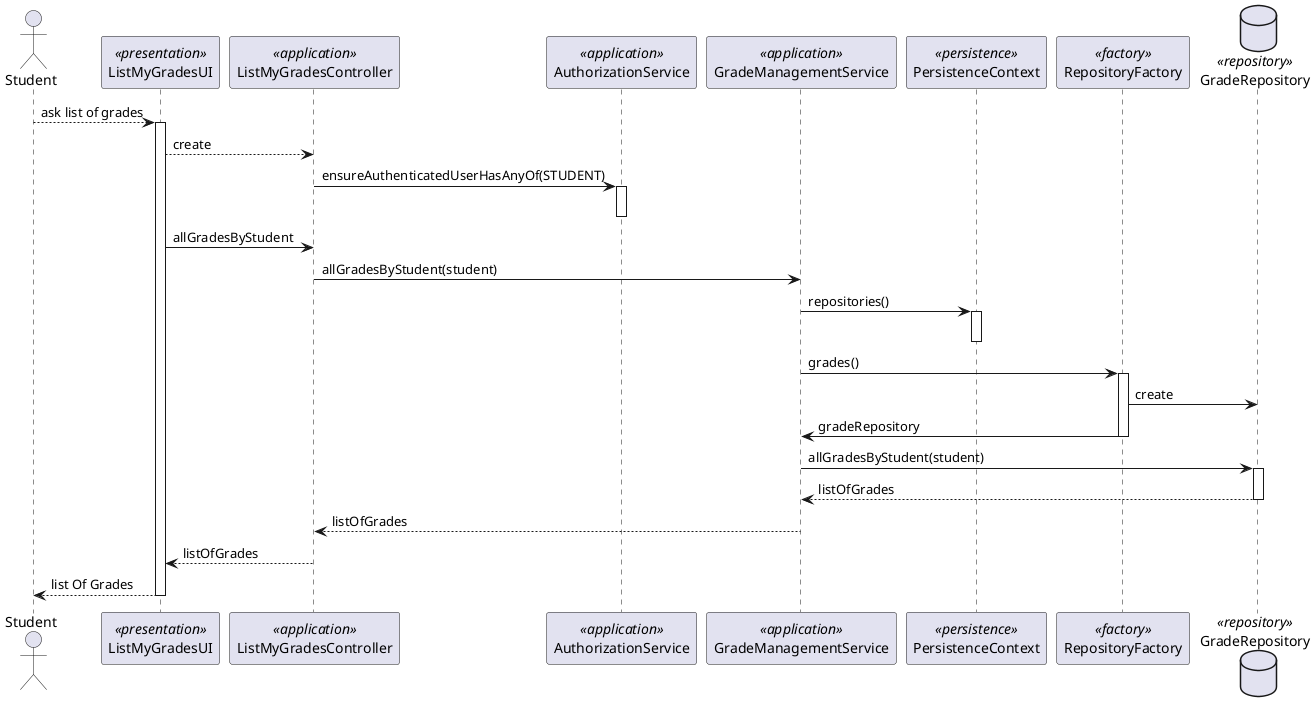@startuml use-case-realization.svg
 skinparam handwritten false
 skinparam packageStyle rect
 skinparam defaultFontName FG Virgil
 skinparam shadowing false

 actor Student as Actor
 participant ListMyGradesUI as UI <<presentation>>
 participant ListMyGradesController as Controller <<application>>
 participant AuthorizationService  as authz <<application>>
 participant GradeManagementService as gradeSvc <<application>>

 participant PersistenceContext as Persistence <<persistence>>
 participant RepositoryFactory as Factory <<factory>>
 database GradeRepository as GradeRepository <<repository>>


 Actor --> UI: ask list of grades
 activate UI
  UI --> Controller: create
Controller -> authz: ensureAuthenticatedUserHasAnyOf(STUDENT)

                activate authz
                deactivate authz

     UI -> Controller:  allGradesByStudent




        Controller -> gradeSvc : allGradesByStudent(student)


       gradeSvc   -> Persistence : repositories()
                     activate Persistence

                     deactivate Persistence
                     gradeSvc -> Factory: grades()
                     activate Factory
                     Factory -> GradeRepository: create

                     Factory -> gradeSvc: gradeRepository
                     deactivate Factory

                     gradeSvc -> GradeRepository : allGradesByStudent(student)
                     activate GradeRepository
                     GradeRepository --> gradeSvc : listOfGrades
                    deactivate GradeRepository
                       gradeSvc --> Controller: listOfGrades


         Controller --> UI :listOfGrades
     deactivate Controller


         UI-->Actor : list Of Grades
 deactivate UI

 @enduml